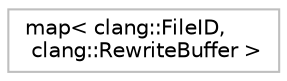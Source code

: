 digraph "Graphical Class Hierarchy"
{
 // LATEX_PDF_SIZE
  bgcolor="transparent";
  edge [fontname="Helvetica",fontsize="10",labelfontname="Helvetica",labelfontsize="10"];
  node [fontname="Helvetica",fontsize="10",shape=record];
  rankdir="LR";
  Node0 [label="map\< clang::FileID,\l clang::RewriteBuffer \>",height=0.2,width=0.4,color="grey75",tooltip=" "];
}
